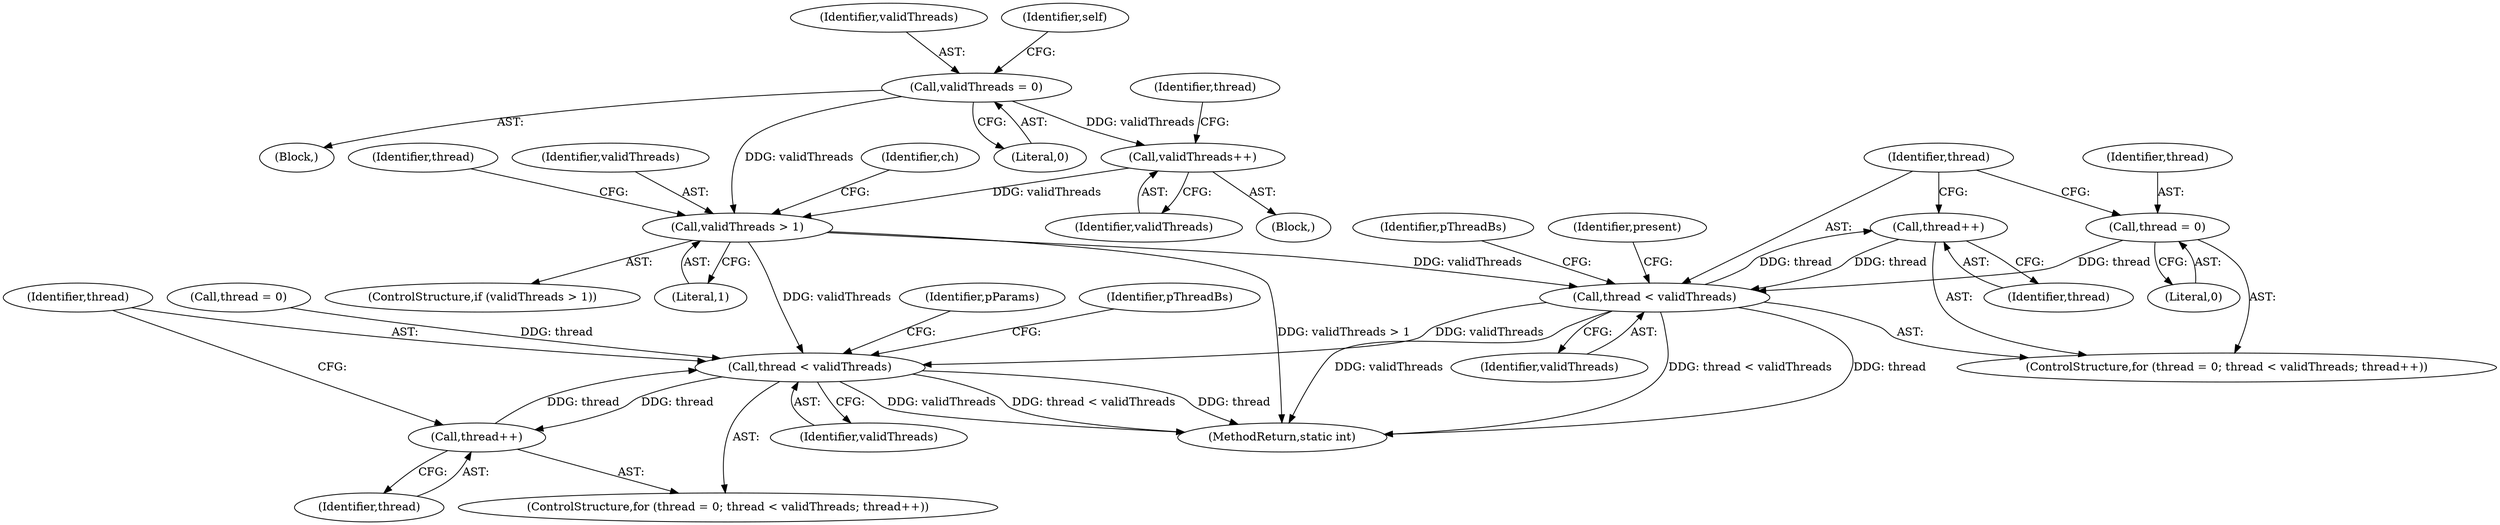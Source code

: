 digraph "0_Android_5d4405f601fa11a8955fd7611532c982420e4206@API" {
"1000465" [label="(Call,thread++)"];
"1000462" [label="(Call,thread < validThreads)"];
"1000459" [label="(Call,thread = 0)"];
"1000465" [label="(Call,thread++)"];
"1000439" [label="(Call,validThreads > 1)"];
"1000436" [label="(Call,validThreads++)"];
"1000139" [label="(Call,validThreads = 0)"];
"1000512" [label="(Call,thread < validThreads)"];
"1000515" [label="(Call,thread++)"];
"1000458" [label="(ControlStructure,for (thread = 0; thread < validThreads; thread++))"];
"1000464" [label="(Identifier,validThreads)"];
"1000459" [label="(Call,thread = 0)"];
"1000438" [label="(ControlStructure,if (validThreads > 1))"];
"1000512" [label="(Call,thread < validThreads)"];
"1000440" [label="(Identifier,validThreads)"];
"1000516" [label="(Identifier,thread)"];
"1000441" [label="(Literal,1)"];
"1000466" [label="(Identifier,thread)"];
"1000465" [label="(Call,thread++)"];
"1000446" [label="(Identifier,ch)"];
"1000515" [label="(Call,thread++)"];
"1000508" [label="(ControlStructure,for (thread = 0; thread < validThreads; thread++))"];
"1000520" [label="(Identifier,pThreadBs)"];
"1000461" [label="(Literal,0)"];
"1000139" [label="(Call,validThreads = 0)"];
"1000509" [label="(Call,thread = 0)"];
"1000463" [label="(Identifier,thread)"];
"1000140" [label="(Identifier,validThreads)"];
"1000510" [label="(Identifier,thread)"];
"1000437" [label="(Identifier,validThreads)"];
"1000145" [label="(Identifier,self)"];
"1000514" [label="(Identifier,validThreads)"];
"1000131" [label="(Block,)"];
"1000425" [label="(Block,)"];
"1000629" [label="(Identifier,pParams)"];
"1000439" [label="(Call,validThreads > 1)"];
"1000462" [label="(Call,thread < validThreads)"];
"1000470" [label="(Identifier,pThreadBs)"];
"1000436" [label="(Call,validThreads++)"];
"1000460" [label="(Identifier,thread)"];
"1000141" [label="(Literal,0)"];
"1000347" [label="(Identifier,thread)"];
"1000660" [label="(MethodReturn,static int)"];
"1000513" [label="(Identifier,thread)"];
"1000502" [label="(Identifier,present)"];
"1000465" -> "1000458"  [label="AST: "];
"1000465" -> "1000466"  [label="CFG: "];
"1000466" -> "1000465"  [label="AST: "];
"1000463" -> "1000465"  [label="CFG: "];
"1000465" -> "1000462"  [label="DDG: thread"];
"1000462" -> "1000465"  [label="DDG: thread"];
"1000462" -> "1000458"  [label="AST: "];
"1000462" -> "1000464"  [label="CFG: "];
"1000463" -> "1000462"  [label="AST: "];
"1000464" -> "1000462"  [label="AST: "];
"1000470" -> "1000462"  [label="CFG: "];
"1000502" -> "1000462"  [label="CFG: "];
"1000462" -> "1000660"  [label="DDG: thread"];
"1000462" -> "1000660"  [label="DDG: validThreads"];
"1000462" -> "1000660"  [label="DDG: thread < validThreads"];
"1000459" -> "1000462"  [label="DDG: thread"];
"1000439" -> "1000462"  [label="DDG: validThreads"];
"1000462" -> "1000512"  [label="DDG: validThreads"];
"1000459" -> "1000458"  [label="AST: "];
"1000459" -> "1000461"  [label="CFG: "];
"1000460" -> "1000459"  [label="AST: "];
"1000461" -> "1000459"  [label="AST: "];
"1000463" -> "1000459"  [label="CFG: "];
"1000439" -> "1000438"  [label="AST: "];
"1000439" -> "1000441"  [label="CFG: "];
"1000440" -> "1000439"  [label="AST: "];
"1000441" -> "1000439"  [label="AST: "];
"1000446" -> "1000439"  [label="CFG: "];
"1000510" -> "1000439"  [label="CFG: "];
"1000439" -> "1000660"  [label="DDG: validThreads > 1"];
"1000436" -> "1000439"  [label="DDG: validThreads"];
"1000139" -> "1000439"  [label="DDG: validThreads"];
"1000439" -> "1000512"  [label="DDG: validThreads"];
"1000436" -> "1000425"  [label="AST: "];
"1000436" -> "1000437"  [label="CFG: "];
"1000437" -> "1000436"  [label="AST: "];
"1000347" -> "1000436"  [label="CFG: "];
"1000139" -> "1000436"  [label="DDG: validThreads"];
"1000139" -> "1000131"  [label="AST: "];
"1000139" -> "1000141"  [label="CFG: "];
"1000140" -> "1000139"  [label="AST: "];
"1000141" -> "1000139"  [label="AST: "];
"1000145" -> "1000139"  [label="CFG: "];
"1000512" -> "1000508"  [label="AST: "];
"1000512" -> "1000514"  [label="CFG: "];
"1000513" -> "1000512"  [label="AST: "];
"1000514" -> "1000512"  [label="AST: "];
"1000520" -> "1000512"  [label="CFG: "];
"1000629" -> "1000512"  [label="CFG: "];
"1000512" -> "1000660"  [label="DDG: thread"];
"1000512" -> "1000660"  [label="DDG: validThreads"];
"1000512" -> "1000660"  [label="DDG: thread < validThreads"];
"1000515" -> "1000512"  [label="DDG: thread"];
"1000509" -> "1000512"  [label="DDG: thread"];
"1000512" -> "1000515"  [label="DDG: thread"];
"1000515" -> "1000508"  [label="AST: "];
"1000515" -> "1000516"  [label="CFG: "];
"1000516" -> "1000515"  [label="AST: "];
"1000513" -> "1000515"  [label="CFG: "];
}
